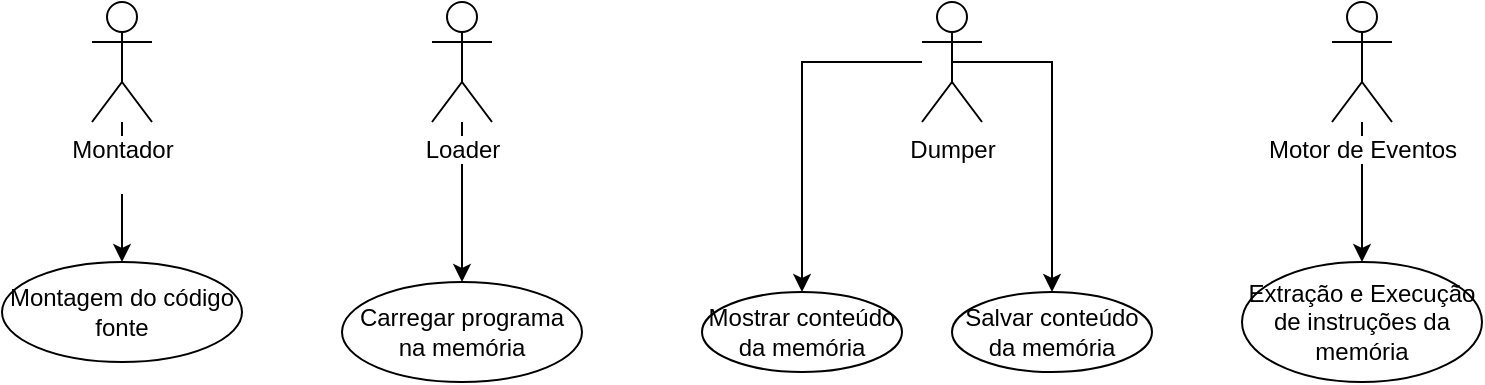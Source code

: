 <mxfile version="10.6.0" type="device"><diagram id="fRL7TSrCrWWTehokNFCp" name="Page-1"><mxGraphModel dx="1394" dy="685" grid="1" gridSize="10" guides="1" tooltips="1" connect="1" arrows="1" fold="1" page="1" pageScale="1" pageWidth="850" pageHeight="1100" background="none" math="0" shadow="0"><root><mxCell id="0"/><mxCell id="1" parent="0"/><mxCell id="w-1OpITrjWhr9Mj_XWhw-37" value="" style="edgeStyle=orthogonalEdgeStyle;rounded=0;orthogonalLoop=1;jettySize=auto;html=1;" edge="1" parent="1" source="w-1OpITrjWhr9Mj_XWhw-1" target="w-1OpITrjWhr9Mj_XWhw-36"><mxGeometry relative="1" as="geometry"/></mxCell><mxCell id="w-1OpITrjWhr9Mj_XWhw-1" value="Montador&lt;br&gt;&lt;br&gt;" style="shape=umlActor;verticalLabelPosition=bottom;labelBackgroundColor=#ffffff;verticalAlign=top;html=1;" vertex="1" parent="1"><mxGeometry x="145" y="80" width="30" height="60" as="geometry"/></mxCell><mxCell id="w-1OpITrjWhr9Mj_XWhw-35" style="edgeStyle=orthogonalEdgeStyle;rounded=0;orthogonalLoop=1;jettySize=auto;html=1;entryX=0.5;entryY=0;entryDx=0;entryDy=0;" edge="1" parent="1" source="w-1OpITrjWhr9Mj_XWhw-13" target="w-1OpITrjWhr9Mj_XWhw-20"><mxGeometry relative="1" as="geometry"/></mxCell><mxCell id="w-1OpITrjWhr9Mj_XWhw-13" value="Loader&lt;br&gt;" style="shape=umlActor;verticalLabelPosition=bottom;labelBackgroundColor=#ffffff;verticalAlign=top;html=1;" vertex="1" parent="1"><mxGeometry x="315" y="80" width="30" height="60" as="geometry"/></mxCell><mxCell id="w-1OpITrjWhr9Mj_XWhw-22" style="edgeStyle=orthogonalEdgeStyle;rounded=0;orthogonalLoop=1;jettySize=auto;html=1;" edge="1" parent="1" source="w-1OpITrjWhr9Mj_XWhw-14" target="w-1OpITrjWhr9Mj_XWhw-21"><mxGeometry relative="1" as="geometry"/></mxCell><mxCell id="w-1OpITrjWhr9Mj_XWhw-23" style="edgeStyle=orthogonalEdgeStyle;rounded=0;orthogonalLoop=1;jettySize=auto;html=1;exitX=0.5;exitY=0.5;exitDx=0;exitDy=0;exitPerimeter=0;entryX=0.5;entryY=0;entryDx=0;entryDy=0;" edge="1" parent="1" source="w-1OpITrjWhr9Mj_XWhw-14" target="w-1OpITrjWhr9Mj_XWhw-24"><mxGeometry relative="1" as="geometry"><mxPoint x="630" y="220" as="targetPoint"/><Array as="points"><mxPoint x="625" y="110"/></Array></mxGeometry></mxCell><mxCell id="w-1OpITrjWhr9Mj_XWhw-14" value="Dumper&lt;br&gt;&lt;br&gt;" style="shape=umlActor;verticalLabelPosition=bottom;labelBackgroundColor=#ffffff;verticalAlign=top;html=1;" vertex="1" parent="1"><mxGeometry x="560" y="80" width="30" height="60" as="geometry"/></mxCell><mxCell id="w-1OpITrjWhr9Mj_XWhw-30" style="edgeStyle=orthogonalEdgeStyle;rounded=0;orthogonalLoop=1;jettySize=auto;html=1;entryX=0.5;entryY=0;entryDx=0;entryDy=0;" edge="1" parent="1" source="w-1OpITrjWhr9Mj_XWhw-15" target="w-1OpITrjWhr9Mj_XWhw-29"><mxGeometry relative="1" as="geometry"><mxPoint x="785" y="200" as="targetPoint"/></mxGeometry></mxCell><mxCell id="w-1OpITrjWhr9Mj_XWhw-15" value="Motor de Eventos&lt;br&gt;" style="shape=umlActor;verticalLabelPosition=bottom;labelBackgroundColor=#ffffff;verticalAlign=top;html=1;" vertex="1" parent="1"><mxGeometry x="765" y="80" width="30" height="60" as="geometry"/></mxCell><mxCell id="w-1OpITrjWhr9Mj_XWhw-20" value="Carregar programa na memória&lt;br&gt;" style="ellipse;whiteSpace=wrap;html=1;" vertex="1" parent="1"><mxGeometry x="270" y="220" width="120" height="50" as="geometry"/></mxCell><mxCell id="w-1OpITrjWhr9Mj_XWhw-21" value="Mostrar conteúdo da memória" style="ellipse;whiteSpace=wrap;html=1;" vertex="1" parent="1"><mxGeometry x="450" y="225" width="100" height="40" as="geometry"/></mxCell><mxCell id="w-1OpITrjWhr9Mj_XWhw-24" value="Salvar conteúdo da memória&lt;br&gt;" style="ellipse;whiteSpace=wrap;html=1;" vertex="1" parent="1"><mxGeometry x="575" y="225" width="100" height="40" as="geometry"/></mxCell><mxCell id="w-1OpITrjWhr9Mj_XWhw-29" value="Extração e Execução de instruções da memória&lt;br&gt;" style="ellipse;whiteSpace=wrap;html=1;" vertex="1" parent="1"><mxGeometry x="720" y="210" width="120" height="60" as="geometry"/></mxCell><mxCell id="w-1OpITrjWhr9Mj_XWhw-36" value="Montagem do código fonte&lt;br&gt;" style="ellipse;whiteSpace=wrap;html=1;" vertex="1" parent="1"><mxGeometry x="100" y="210" width="120" height="50" as="geometry"/></mxCell></root></mxGraphModel></diagram></mxfile>